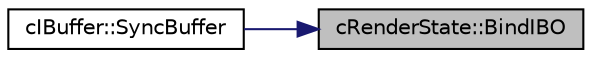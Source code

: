 digraph "cRenderState::BindIBO"
{
 // LATEX_PDF_SIZE
  edge [fontname="Helvetica",fontsize="10",labelfontname="Helvetica",labelfontsize="10"];
  node [fontname="Helvetica",fontsize="10",shape=record];
  rankdir="RL";
  Node1 [label="cRenderState::BindIBO",height=0.2,width=0.4,color="black", fillcolor="grey75", style="filled", fontcolor="black",tooltip=" "];
  Node1 -> Node2 [dir="back",color="midnightblue",fontsize="10",style="solid",fontname="Helvetica"];
  Node2 [label="cIBuffer::SyncBuffer",height=0.2,width=0.4,color="black", fillcolor="white", style="filled",URL="$classc_i_buffer.html#aa61e315fb465f83ba0f83374457a4c46",tooltip=" "];
}
